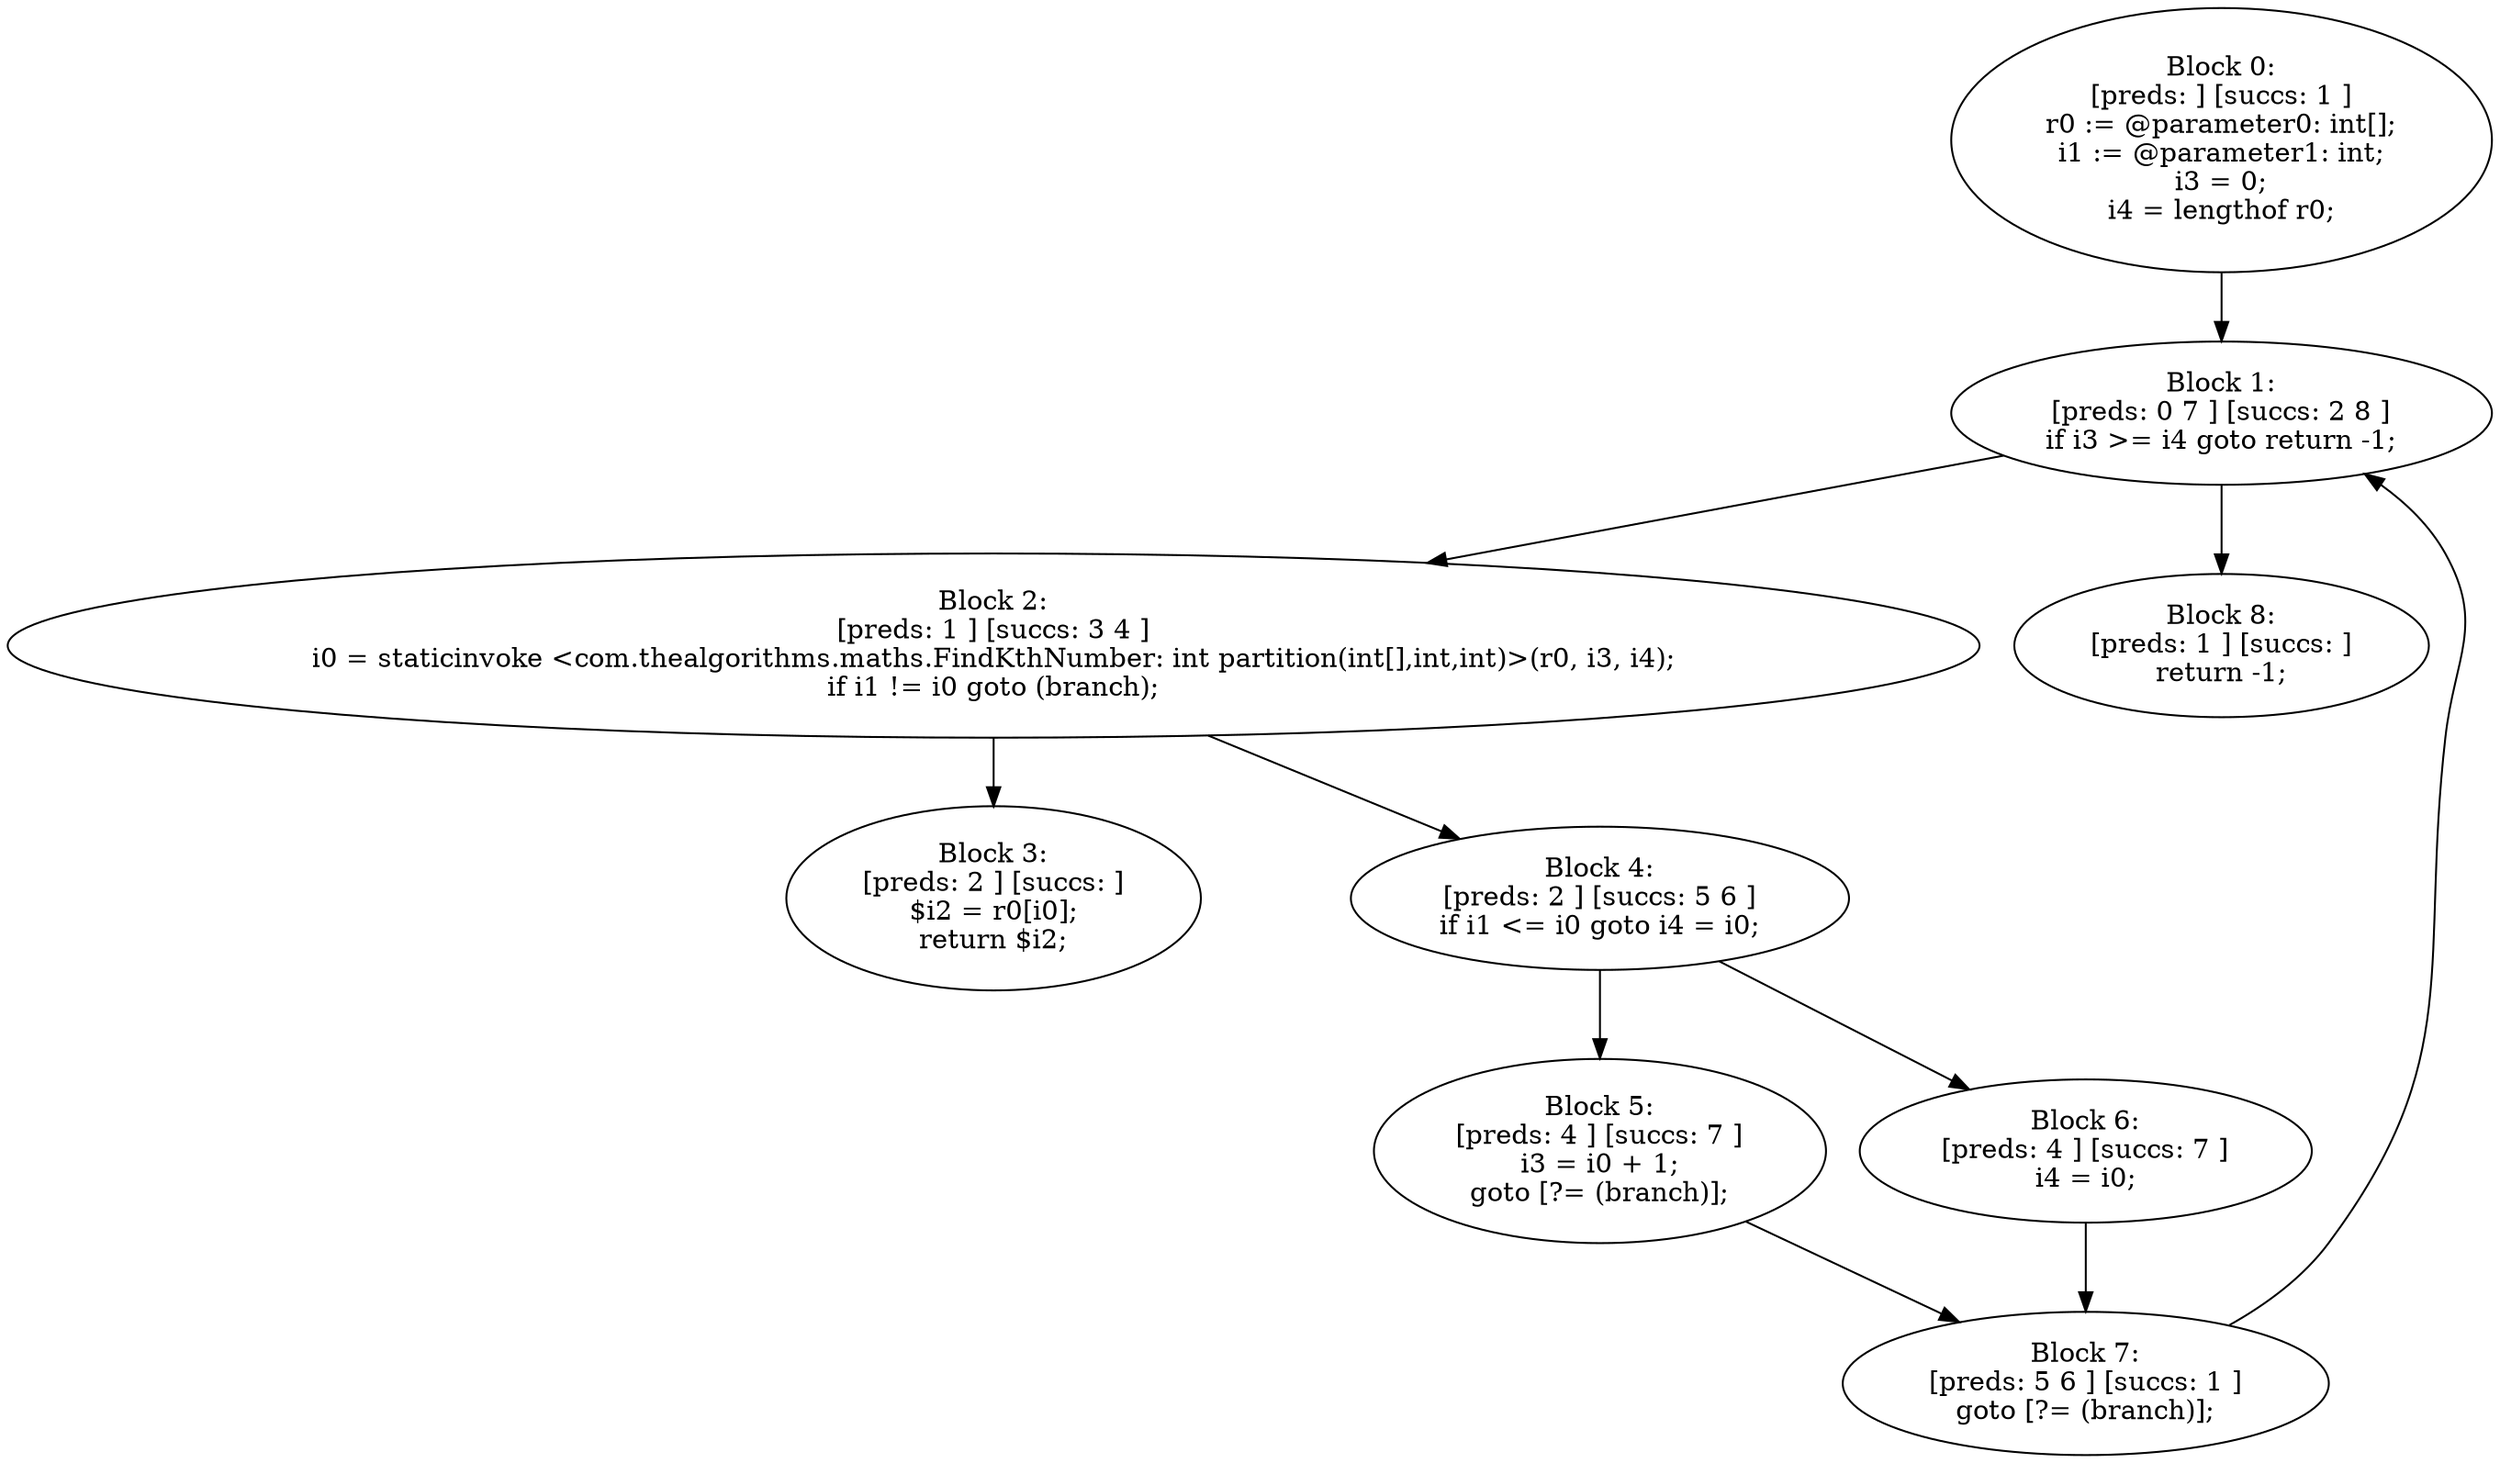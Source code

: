 digraph "unitGraph" {
    "Block 0:
[preds: ] [succs: 1 ]
r0 := @parameter0: int[];
i1 := @parameter1: int;
i3 = 0;
i4 = lengthof r0;
"
    "Block 1:
[preds: 0 7 ] [succs: 2 8 ]
if i3 >= i4 goto return -1;
"
    "Block 2:
[preds: 1 ] [succs: 3 4 ]
i0 = staticinvoke <com.thealgorithms.maths.FindKthNumber: int partition(int[],int,int)>(r0, i3, i4);
if i1 != i0 goto (branch);
"
    "Block 3:
[preds: 2 ] [succs: ]
$i2 = r0[i0];
return $i2;
"
    "Block 4:
[preds: 2 ] [succs: 5 6 ]
if i1 <= i0 goto i4 = i0;
"
    "Block 5:
[preds: 4 ] [succs: 7 ]
i3 = i0 + 1;
goto [?= (branch)];
"
    "Block 6:
[preds: 4 ] [succs: 7 ]
i4 = i0;
"
    "Block 7:
[preds: 5 6 ] [succs: 1 ]
goto [?= (branch)];
"
    "Block 8:
[preds: 1 ] [succs: ]
return -1;
"
    "Block 0:
[preds: ] [succs: 1 ]
r0 := @parameter0: int[];
i1 := @parameter1: int;
i3 = 0;
i4 = lengthof r0;
"->"Block 1:
[preds: 0 7 ] [succs: 2 8 ]
if i3 >= i4 goto return -1;
";
    "Block 1:
[preds: 0 7 ] [succs: 2 8 ]
if i3 >= i4 goto return -1;
"->"Block 2:
[preds: 1 ] [succs: 3 4 ]
i0 = staticinvoke <com.thealgorithms.maths.FindKthNumber: int partition(int[],int,int)>(r0, i3, i4);
if i1 != i0 goto (branch);
";
    "Block 1:
[preds: 0 7 ] [succs: 2 8 ]
if i3 >= i4 goto return -1;
"->"Block 8:
[preds: 1 ] [succs: ]
return -1;
";
    "Block 2:
[preds: 1 ] [succs: 3 4 ]
i0 = staticinvoke <com.thealgorithms.maths.FindKthNumber: int partition(int[],int,int)>(r0, i3, i4);
if i1 != i0 goto (branch);
"->"Block 3:
[preds: 2 ] [succs: ]
$i2 = r0[i0];
return $i2;
";
    "Block 2:
[preds: 1 ] [succs: 3 4 ]
i0 = staticinvoke <com.thealgorithms.maths.FindKthNumber: int partition(int[],int,int)>(r0, i3, i4);
if i1 != i0 goto (branch);
"->"Block 4:
[preds: 2 ] [succs: 5 6 ]
if i1 <= i0 goto i4 = i0;
";
    "Block 4:
[preds: 2 ] [succs: 5 6 ]
if i1 <= i0 goto i4 = i0;
"->"Block 5:
[preds: 4 ] [succs: 7 ]
i3 = i0 + 1;
goto [?= (branch)];
";
    "Block 4:
[preds: 2 ] [succs: 5 6 ]
if i1 <= i0 goto i4 = i0;
"->"Block 6:
[preds: 4 ] [succs: 7 ]
i4 = i0;
";
    "Block 5:
[preds: 4 ] [succs: 7 ]
i3 = i0 + 1;
goto [?= (branch)];
"->"Block 7:
[preds: 5 6 ] [succs: 1 ]
goto [?= (branch)];
";
    "Block 6:
[preds: 4 ] [succs: 7 ]
i4 = i0;
"->"Block 7:
[preds: 5 6 ] [succs: 1 ]
goto [?= (branch)];
";
    "Block 7:
[preds: 5 6 ] [succs: 1 ]
goto [?= (branch)];
"->"Block 1:
[preds: 0 7 ] [succs: 2 8 ]
if i3 >= i4 goto return -1;
";
}
